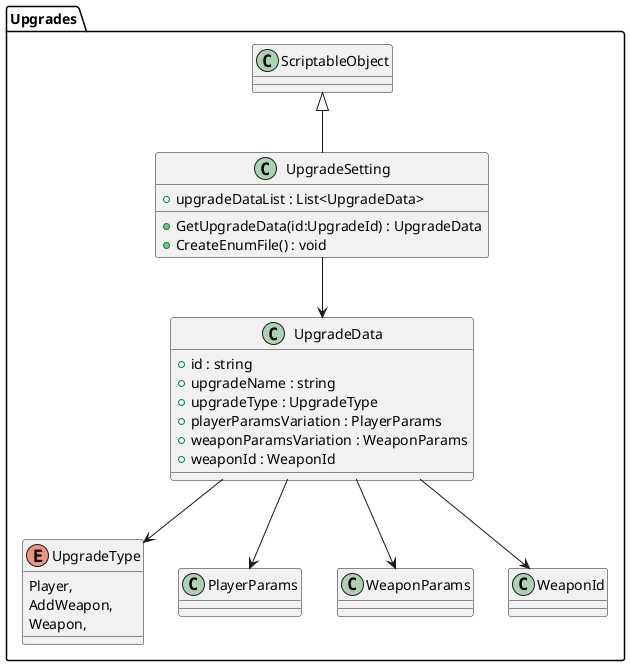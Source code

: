 @startuml
namespace Upgrades{
enum UpgradeType {
    Player,
    AddWeapon,
    Weapon,
}
class UpgradeData {
    + id : string
    + upgradeName : string
    + upgradeType : UpgradeType
    + playerParamsVariation : PlayerParams
    + weaponParamsVariation : WeaponParams
    + weaponId : WeaponId
}
class UpgradeSetting {
    + upgradeDataList : List<UpgradeData>
    + GetUpgradeData(id:UpgradeId) : UpgradeData
    + CreateEnumFile() : void
}
UpgradeData --> UpgradeType
UpgradeData --> PlayerParams
UpgradeData --> WeaponParams
UpgradeData --> WeaponId
ScriptableObject <|-- UpgradeSetting
UpgradeSetting --> UpgradeData
}
@enduml
